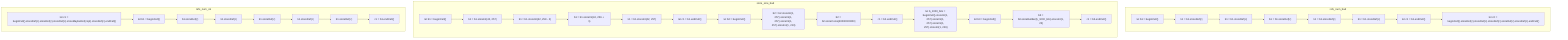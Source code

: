 graph TD
subgraph refs_num_bad
    refs_num_bad_68["let b1 = beginCell()"]
    refs_num_bad_69["b1 = b1.storeRef(c)"]
    refs_num_bad_70["b1 = b1.storeRef(c)"]
    refs_num_bad_71["b1 = b1.storeRef(c)"]
    refs_num_bad_72["b1 = b1.storeRef(c)"]
    refs_num_bad_73["b1 = b1.storeRef(c)"]
    refs_num_bad_74["let c1 = b1.endCell()"]
    refs_num_bad_75["let c2 = beginCell().storeRef(c).storeRef(c).storeRef(c).storeRef(c).storeRef(c).endCell()"]:::exitNode
    refs_num_bad_68 --> refs_num_bad_69
    refs_num_bad_69 --> refs_num_bad_70
    refs_num_bad_70 --> refs_num_bad_71
    refs_num_bad_71 --> refs_num_bad_72
    refs_num_bad_72 --> refs_num_bad_73
    refs_num_bad_73 --> refs_num_bad_74
    refs_num_bad_74 --> refs_num_bad_75
end
subgraph store_size_bad
    store_size_bad_76["let b1 = beginCell()"]
    store_size_bad_77["b1 = b1.storeInt(42, 257)"]
    store_size_bad_78["b1 = b1.storeInt(42, 259 - 2)"]
    store_size_bad_79["b1 = b1.storeInt(42, 256 + 1)"]
    store_size_bad_80["b1 = b1.storeInt(42, 257)"]
    store_size_bad_81["let c1 = b1.endCell()"]
    store_size_bad_82["let b2 = beginCell()"]
    store_size_bad_83["b2 = b2.storeInt(1, 257).storeInt(1, 257).storeInt(1, 257).storeInt(1, 210)"]
    store_size_bad_84["b2 = b2.storeCoins(40000000000)"]
    store_size_bad_85["c1 = b2.endCell()"]
    store_size_bad_86["let b_1000_bits = beginCell().storeInt(1, 257).storeInt(1, 257).storeInt(1, 257).storeInt(1, 229)"]
    store_size_bad_87["let b3 = beginCell()"]
    store_size_bad_88["b3 = b3.storeBuilder(b_1000_bits).storeInt(1, 25)"]
    store_size_bad_89["c1 = b3.endCell()"]:::exitNode
    store_size_bad_76 --> store_size_bad_77
    store_size_bad_77 --> store_size_bad_78
    store_size_bad_78 --> store_size_bad_79
    store_size_bad_79 --> store_size_bad_80
    store_size_bad_80 --> store_size_bad_81
    store_size_bad_81 --> store_size_bad_82
    store_size_bad_82 --> store_size_bad_83
    store_size_bad_83 --> store_size_bad_84
    store_size_bad_84 --> store_size_bad_85
    store_size_bad_85 --> store_size_bad_86
    store_size_bad_86 --> store_size_bad_87
    store_size_bad_87 --> store_size_bad_88
    store_size_bad_88 --> store_size_bad_89
end
subgraph refs_num_ok
    refs_num_ok_90["let c1 = beginCell().storeRef(c).storeRef(c).storeRef(c).storeMaybeRef(copt).storeRef(c).endCell()"]
    refs_num_ok_91["let b1 = beginCell()"]
    refs_num_ok_92["b1.storeRef(c)"]
    refs_num_ok_93["b1.storeRef(c)"]
    refs_num_ok_94["b1.storeRef(c)"]
    refs_num_ok_95["b1.storeRef(c)"]
    refs_num_ok_96["b1.storeRef(c)"]
    refs_num_ok_97["c1 = b1.endCell()"]:::exitNode
    refs_num_ok_90 --> refs_num_ok_91
    refs_num_ok_91 --> refs_num_ok_92
    refs_num_ok_92 --> refs_num_ok_93
    refs_num_ok_93 --> refs_num_ok_94
    refs_num_ok_94 --> refs_num_ok_95
    refs_num_ok_95 --> refs_num_ok_96
    refs_num_ok_96 --> refs_num_ok_97
end